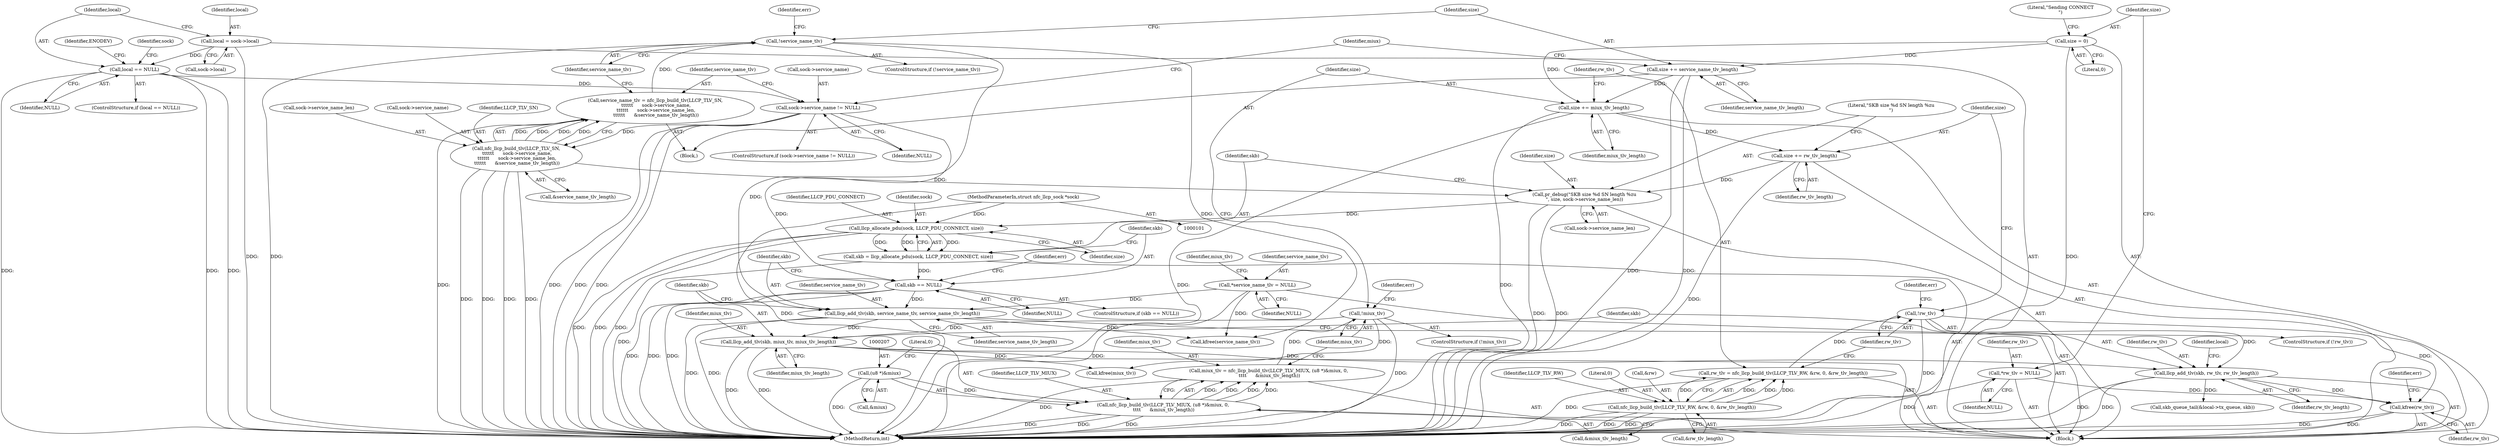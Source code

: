 digraph "0_linux_58bdd544e2933a21a51eecf17c3f5f94038261b5_0@API" {
"1000299" [label="(Call,kfree(rw_tlv))"];
"1000235" [label="(Call,!rw_tlv)"];
"1000225" [label="(Call,rw_tlv = nfc_llcp_build_tlv(LLCP_TLV_RW, &rw, 0, &rw_tlv_length))"];
"1000227" [label="(Call,nfc_llcp_build_tlv(LLCP_TLV_RW, &rw, 0, &rw_tlv_length))"];
"1000117" [label="(Call,*rw_tlv = NULL)"];
"1000276" [label="(Call,llcp_add_tlv(skb, rw_tlv, rw_tlv_length))"];
"1000272" [label="(Call,llcp_add_tlv(skb, miux_tlv, miux_tlv_length))"];
"1000268" [label="(Call,llcp_add_tlv(skb, service_name_tlv, service_name_tlv_length))"];
"1000259" [label="(Call,skb == NULL)"];
"1000252" [label="(Call,skb = llcp_allocate_pdu(sock, LLCP_PDU_CONNECT, size))"];
"1000254" [label="(Call,llcp_allocate_pdu(sock, LLCP_PDU_CONNECT, size))"];
"1000102" [label="(MethodParameterIn,struct nfc_llcp_sock *sock)"];
"1000246" [label="(Call,pr_debug(\"SKB size %d SN length %zu\n\", size, sock->service_name_len))"];
"1000243" [label="(Call,size += rw_tlv_length)"];
"1000222" [label="(Call,size += miux_tlv_length)"];
"1000124" [label="(Call,size = 0)"];
"1000170" [label="(Call,size += service_name_tlv_length)"];
"1000151" [label="(Call,nfc_llcp_build_tlv(LLCP_TLV_SN,\n \t\t\t\t\t\t      sock->service_name,\n \t\t\t\t\t\t      sock->service_name_len,\n \t\t\t\t\t\t      &service_name_tlv_length))"];
"1000143" [label="(Call,sock->service_name != NULL)"];
"1000136" [label="(Call,local == NULL)"];
"1000130" [label="(Call,local = sock->local)"];
"1000107" [label="(Call,*service_name_tlv = NULL)"];
"1000162" [label="(Call,!service_name_tlv)"];
"1000149" [label="(Call,service_name_tlv = nfc_llcp_build_tlv(LLCP_TLV_SN,\n \t\t\t\t\t\t      sock->service_name,\n \t\t\t\t\t\t      sock->service_name_len,\n \t\t\t\t\t\t      &service_name_tlv_length))"];
"1000214" [label="(Call,!miux_tlv)"];
"1000202" [label="(Call,miux_tlv = nfc_llcp_build_tlv(LLCP_TLV_MIUX, (u8 *)&miux, 0,\n \t\t\t\t      &miux_tlv_length))"];
"1000204" [label="(Call,nfc_llcp_build_tlv(LLCP_TLV_MIUX, (u8 *)&miux, 0,\n \t\t\t\t      &miux_tlv_length))"];
"1000206" [label="(Call,(u8 *)&miux)"];
"1000135" [label="(ControlStructure,if (local == NULL))"];
"1000274" [label="(Identifier,miux_tlv)"];
"1000150" [label="(Identifier,service_name_tlv)"];
"1000249" [label="(Call,sock->service_name_len)"];
"1000272" [label="(Call,llcp_add_tlv(skb, miux_tlv, miux_tlv_length))"];
"1000245" [label="(Identifier,rw_tlv_length)"];
"1000156" [label="(Call,sock->service_name_len)"];
"1000163" [label="(Identifier,service_name_tlv)"];
"1000161" [label="(ControlStructure,if (!service_name_tlv))"];
"1000257" [label="(Identifier,size)"];
"1000303" [label="(MethodReturn,int)"];
"1000213" [label="(ControlStructure,if (!miux_tlv))"];
"1000280" [label="(Call,skb_queue_tail(&local->tx_queue, skb))"];
"1000232" [label="(Call,&rw_tlv_length)"];
"1000297" [label="(Call,kfree(miux_tlv))"];
"1000107" [label="(Call,*service_name_tlv = NULL)"];
"1000125" [label="(Identifier,size)"];
"1000229" [label="(Call,&rw)"];
"1000143" [label="(Call,sock->service_name != NULL)"];
"1000275" [label="(Identifier,miux_tlv_length)"];
"1000254" [label="(Call,llcp_allocate_pdu(sock, LLCP_PDU_CONNECT, size))"];
"1000239" [label="(Identifier,err)"];
"1000270" [label="(Identifier,service_name_tlv)"];
"1000278" [label="(Identifier,rw_tlv)"];
"1000172" [label="(Identifier,service_name_tlv_length)"];
"1000222" [label="(Call,size += miux_tlv_length)"];
"1000147" [label="(Identifier,NULL)"];
"1000228" [label="(Identifier,LLCP_TLV_RW)"];
"1000118" [label="(Identifier,rw_tlv)"];
"1000166" [label="(Identifier,err)"];
"1000300" [label="(Identifier,rw_tlv)"];
"1000261" [label="(Identifier,NULL)"];
"1000243" [label="(Call,size += rw_tlv_length)"];
"1000142" [label="(ControlStructure,if (sock->service_name != NULL))"];
"1000132" [label="(Call,sock->local)"];
"1000277" [label="(Identifier,skb)"];
"1000148" [label="(Block,)"];
"1000203" [label="(Identifier,miux_tlv)"];
"1000211" [label="(Call,&miux_tlv_length)"];
"1000170" [label="(Call,size += service_name_tlv_length)"];
"1000236" [label="(Identifier,rw_tlv)"];
"1000283" [label="(Identifier,local)"];
"1000299" [label="(Call,kfree(rw_tlv))"];
"1000205" [label="(Identifier,LLCP_TLV_MIUX)"];
"1000131" [label="(Identifier,local)"];
"1000174" [label="(Identifier,miux)"];
"1000149" [label="(Call,service_name_tlv = nfc_llcp_build_tlv(LLCP_TLV_SN,\n \t\t\t\t\t\t      sock->service_name,\n \t\t\t\t\t\t      sock->service_name_len,\n \t\t\t\t\t\t      &service_name_tlv_length))"];
"1000260" [label="(Identifier,skb)"];
"1000141" [label="(Identifier,ENODEV)"];
"1000151" [label="(Call,nfc_llcp_build_tlv(LLCP_TLV_SN,\n \t\t\t\t\t\t      sock->service_name,\n \t\t\t\t\t\t      sock->service_name_len,\n \t\t\t\t\t\t      &service_name_tlv_length))"];
"1000126" [label="(Literal,0)"];
"1000259" [label="(Call,skb == NULL)"];
"1000244" [label="(Identifier,size)"];
"1000235" [label="(Call,!rw_tlv)"];
"1000231" [label="(Literal,0)"];
"1000117" [label="(Call,*rw_tlv = NULL)"];
"1000268" [label="(Call,llcp_add_tlv(skb, service_name_tlv, service_name_tlv_length))"];
"1000119" [label="(Identifier,NULL)"];
"1000224" [label="(Identifier,miux_tlv_length)"];
"1000138" [label="(Identifier,NULL)"];
"1000103" [label="(Block,)"];
"1000129" [label="(Literal,\"Sending CONNECT\n\")"];
"1000295" [label="(Call,kfree(service_name_tlv))"];
"1000302" [label="(Identifier,err)"];
"1000225" [label="(Call,rw_tlv = nfc_llcp_build_tlv(LLCP_TLV_RW, &rw, 0, &rw_tlv_length))"];
"1000215" [label="(Identifier,miux_tlv)"];
"1000279" [label="(Identifier,rw_tlv_length)"];
"1000130" [label="(Call,local = sock->local)"];
"1000247" [label="(Literal,\"SKB size %d SN length %zu\n\")"];
"1000256" [label="(Identifier,LLCP_PDU_CONNECT)"];
"1000136" [label="(Call,local == NULL)"];
"1000109" [label="(Identifier,NULL)"];
"1000264" [label="(Identifier,err)"];
"1000159" [label="(Call,&service_name_tlv_length)"];
"1000206" [label="(Call,(u8 *)&miux)"];
"1000153" [label="(Call,sock->service_name)"];
"1000218" [label="(Identifier,err)"];
"1000223" [label="(Identifier,size)"];
"1000253" [label="(Identifier,skb)"];
"1000144" [label="(Call,sock->service_name)"];
"1000137" [label="(Identifier,local)"];
"1000234" [label="(ControlStructure,if (!rw_tlv))"];
"1000124" [label="(Call,size = 0)"];
"1000202" [label="(Call,miux_tlv = nfc_llcp_build_tlv(LLCP_TLV_MIUX, (u8 *)&miux, 0,\n \t\t\t\t      &miux_tlv_length))"];
"1000248" [label="(Identifier,size)"];
"1000246" [label="(Call,pr_debug(\"SKB size %d SN length %zu\n\", size, sock->service_name_len))"];
"1000269" [label="(Identifier,skb)"];
"1000273" [label="(Identifier,skb)"];
"1000162" [label="(Call,!service_name_tlv)"];
"1000271" [label="(Identifier,service_name_tlv_length)"];
"1000108" [label="(Identifier,service_name_tlv)"];
"1000204" [label="(Call,nfc_llcp_build_tlv(LLCP_TLV_MIUX, (u8 *)&miux, 0,\n \t\t\t\t      &miux_tlv_length))"];
"1000214" [label="(Call,!miux_tlv)"];
"1000210" [label="(Literal,0)"];
"1000258" [label="(ControlStructure,if (skb == NULL))"];
"1000102" [label="(MethodParameterIn,struct nfc_llcp_sock *sock)"];
"1000113" [label="(Identifier,miux_tlv)"];
"1000208" [label="(Call,&miux)"];
"1000227" [label="(Call,nfc_llcp_build_tlv(LLCP_TLV_RW, &rw, 0, &rw_tlv_length))"];
"1000145" [label="(Identifier,sock)"];
"1000152" [label="(Identifier,LLCP_TLV_SN)"];
"1000252" [label="(Call,skb = llcp_allocate_pdu(sock, LLCP_PDU_CONNECT, size))"];
"1000276" [label="(Call,llcp_add_tlv(skb, rw_tlv, rw_tlv_length))"];
"1000226" [label="(Identifier,rw_tlv)"];
"1000171" [label="(Identifier,size)"];
"1000255" [label="(Identifier,sock)"];
"1000299" -> "1000103"  [label="AST: "];
"1000299" -> "1000300"  [label="CFG: "];
"1000300" -> "1000299"  [label="AST: "];
"1000302" -> "1000299"  [label="CFG: "];
"1000299" -> "1000303"  [label="DDG: "];
"1000299" -> "1000303"  [label="DDG: "];
"1000235" -> "1000299"  [label="DDG: "];
"1000117" -> "1000299"  [label="DDG: "];
"1000276" -> "1000299"  [label="DDG: "];
"1000235" -> "1000234"  [label="AST: "];
"1000235" -> "1000236"  [label="CFG: "];
"1000236" -> "1000235"  [label="AST: "];
"1000239" -> "1000235"  [label="CFG: "];
"1000244" -> "1000235"  [label="CFG: "];
"1000235" -> "1000303"  [label="DDG: "];
"1000225" -> "1000235"  [label="DDG: "];
"1000235" -> "1000276"  [label="DDG: "];
"1000225" -> "1000103"  [label="AST: "];
"1000225" -> "1000227"  [label="CFG: "];
"1000226" -> "1000225"  [label="AST: "];
"1000227" -> "1000225"  [label="AST: "];
"1000236" -> "1000225"  [label="CFG: "];
"1000225" -> "1000303"  [label="DDG: "];
"1000227" -> "1000225"  [label="DDG: "];
"1000227" -> "1000225"  [label="DDG: "];
"1000227" -> "1000225"  [label="DDG: "];
"1000227" -> "1000225"  [label="DDG: "];
"1000227" -> "1000232"  [label="CFG: "];
"1000228" -> "1000227"  [label="AST: "];
"1000229" -> "1000227"  [label="AST: "];
"1000231" -> "1000227"  [label="AST: "];
"1000232" -> "1000227"  [label="AST: "];
"1000227" -> "1000303"  [label="DDG: "];
"1000227" -> "1000303"  [label="DDG: "];
"1000227" -> "1000303"  [label="DDG: "];
"1000117" -> "1000103"  [label="AST: "];
"1000117" -> "1000119"  [label="CFG: "];
"1000118" -> "1000117"  [label="AST: "];
"1000119" -> "1000117"  [label="AST: "];
"1000125" -> "1000117"  [label="CFG: "];
"1000117" -> "1000303"  [label="DDG: "];
"1000276" -> "1000103"  [label="AST: "];
"1000276" -> "1000279"  [label="CFG: "];
"1000277" -> "1000276"  [label="AST: "];
"1000278" -> "1000276"  [label="AST: "];
"1000279" -> "1000276"  [label="AST: "];
"1000283" -> "1000276"  [label="CFG: "];
"1000276" -> "1000303"  [label="DDG: "];
"1000276" -> "1000303"  [label="DDG: "];
"1000272" -> "1000276"  [label="DDG: "];
"1000276" -> "1000280"  [label="DDG: "];
"1000272" -> "1000103"  [label="AST: "];
"1000272" -> "1000275"  [label="CFG: "];
"1000273" -> "1000272"  [label="AST: "];
"1000274" -> "1000272"  [label="AST: "];
"1000275" -> "1000272"  [label="AST: "];
"1000277" -> "1000272"  [label="CFG: "];
"1000272" -> "1000303"  [label="DDG: "];
"1000272" -> "1000303"  [label="DDG: "];
"1000268" -> "1000272"  [label="DDG: "];
"1000214" -> "1000272"  [label="DDG: "];
"1000272" -> "1000297"  [label="DDG: "];
"1000268" -> "1000103"  [label="AST: "];
"1000268" -> "1000271"  [label="CFG: "];
"1000269" -> "1000268"  [label="AST: "];
"1000270" -> "1000268"  [label="AST: "];
"1000271" -> "1000268"  [label="AST: "];
"1000273" -> "1000268"  [label="CFG: "];
"1000268" -> "1000303"  [label="DDG: "];
"1000268" -> "1000303"  [label="DDG: "];
"1000259" -> "1000268"  [label="DDG: "];
"1000107" -> "1000268"  [label="DDG: "];
"1000162" -> "1000268"  [label="DDG: "];
"1000268" -> "1000295"  [label="DDG: "];
"1000259" -> "1000258"  [label="AST: "];
"1000259" -> "1000261"  [label="CFG: "];
"1000260" -> "1000259"  [label="AST: "];
"1000261" -> "1000259"  [label="AST: "];
"1000264" -> "1000259"  [label="CFG: "];
"1000269" -> "1000259"  [label="CFG: "];
"1000259" -> "1000303"  [label="DDG: "];
"1000259" -> "1000303"  [label="DDG: "];
"1000259" -> "1000303"  [label="DDG: "];
"1000252" -> "1000259"  [label="DDG: "];
"1000143" -> "1000259"  [label="DDG: "];
"1000252" -> "1000103"  [label="AST: "];
"1000252" -> "1000254"  [label="CFG: "];
"1000253" -> "1000252"  [label="AST: "];
"1000254" -> "1000252"  [label="AST: "];
"1000260" -> "1000252"  [label="CFG: "];
"1000252" -> "1000303"  [label="DDG: "];
"1000254" -> "1000252"  [label="DDG: "];
"1000254" -> "1000252"  [label="DDG: "];
"1000254" -> "1000252"  [label="DDG: "];
"1000254" -> "1000257"  [label="CFG: "];
"1000255" -> "1000254"  [label="AST: "];
"1000256" -> "1000254"  [label="AST: "];
"1000257" -> "1000254"  [label="AST: "];
"1000254" -> "1000303"  [label="DDG: "];
"1000254" -> "1000303"  [label="DDG: "];
"1000254" -> "1000303"  [label="DDG: "];
"1000102" -> "1000254"  [label="DDG: "];
"1000246" -> "1000254"  [label="DDG: "];
"1000102" -> "1000101"  [label="AST: "];
"1000102" -> "1000303"  [label="DDG: "];
"1000246" -> "1000103"  [label="AST: "];
"1000246" -> "1000249"  [label="CFG: "];
"1000247" -> "1000246"  [label="AST: "];
"1000248" -> "1000246"  [label="AST: "];
"1000249" -> "1000246"  [label="AST: "];
"1000253" -> "1000246"  [label="CFG: "];
"1000246" -> "1000303"  [label="DDG: "];
"1000246" -> "1000303"  [label="DDG: "];
"1000243" -> "1000246"  [label="DDG: "];
"1000151" -> "1000246"  [label="DDG: "];
"1000243" -> "1000103"  [label="AST: "];
"1000243" -> "1000245"  [label="CFG: "];
"1000244" -> "1000243"  [label="AST: "];
"1000245" -> "1000243"  [label="AST: "];
"1000247" -> "1000243"  [label="CFG: "];
"1000243" -> "1000303"  [label="DDG: "];
"1000222" -> "1000243"  [label="DDG: "];
"1000222" -> "1000103"  [label="AST: "];
"1000222" -> "1000224"  [label="CFG: "];
"1000223" -> "1000222"  [label="AST: "];
"1000224" -> "1000222"  [label="AST: "];
"1000226" -> "1000222"  [label="CFG: "];
"1000222" -> "1000303"  [label="DDG: "];
"1000222" -> "1000303"  [label="DDG: "];
"1000124" -> "1000222"  [label="DDG: "];
"1000170" -> "1000222"  [label="DDG: "];
"1000124" -> "1000103"  [label="AST: "];
"1000124" -> "1000126"  [label="CFG: "];
"1000125" -> "1000124"  [label="AST: "];
"1000126" -> "1000124"  [label="AST: "];
"1000129" -> "1000124"  [label="CFG: "];
"1000124" -> "1000303"  [label="DDG: "];
"1000124" -> "1000170"  [label="DDG: "];
"1000170" -> "1000148"  [label="AST: "];
"1000170" -> "1000172"  [label="CFG: "];
"1000171" -> "1000170"  [label="AST: "];
"1000172" -> "1000170"  [label="AST: "];
"1000174" -> "1000170"  [label="CFG: "];
"1000170" -> "1000303"  [label="DDG: "];
"1000170" -> "1000303"  [label="DDG: "];
"1000151" -> "1000149"  [label="AST: "];
"1000151" -> "1000159"  [label="CFG: "];
"1000152" -> "1000151"  [label="AST: "];
"1000153" -> "1000151"  [label="AST: "];
"1000156" -> "1000151"  [label="AST: "];
"1000159" -> "1000151"  [label="AST: "];
"1000149" -> "1000151"  [label="CFG: "];
"1000151" -> "1000303"  [label="DDG: "];
"1000151" -> "1000303"  [label="DDG: "];
"1000151" -> "1000303"  [label="DDG: "];
"1000151" -> "1000303"  [label="DDG: "];
"1000151" -> "1000149"  [label="DDG: "];
"1000151" -> "1000149"  [label="DDG: "];
"1000151" -> "1000149"  [label="DDG: "];
"1000151" -> "1000149"  [label="DDG: "];
"1000143" -> "1000151"  [label="DDG: "];
"1000143" -> "1000142"  [label="AST: "];
"1000143" -> "1000147"  [label="CFG: "];
"1000144" -> "1000143"  [label="AST: "];
"1000147" -> "1000143"  [label="AST: "];
"1000150" -> "1000143"  [label="CFG: "];
"1000174" -> "1000143"  [label="CFG: "];
"1000143" -> "1000303"  [label="DDG: "];
"1000143" -> "1000303"  [label="DDG: "];
"1000143" -> "1000303"  [label="DDG: "];
"1000136" -> "1000143"  [label="DDG: "];
"1000136" -> "1000135"  [label="AST: "];
"1000136" -> "1000138"  [label="CFG: "];
"1000137" -> "1000136"  [label="AST: "];
"1000138" -> "1000136"  [label="AST: "];
"1000141" -> "1000136"  [label="CFG: "];
"1000145" -> "1000136"  [label="CFG: "];
"1000136" -> "1000303"  [label="DDG: "];
"1000136" -> "1000303"  [label="DDG: "];
"1000136" -> "1000303"  [label="DDG: "];
"1000130" -> "1000136"  [label="DDG: "];
"1000130" -> "1000103"  [label="AST: "];
"1000130" -> "1000132"  [label="CFG: "];
"1000131" -> "1000130"  [label="AST: "];
"1000132" -> "1000130"  [label="AST: "];
"1000137" -> "1000130"  [label="CFG: "];
"1000130" -> "1000303"  [label="DDG: "];
"1000107" -> "1000103"  [label="AST: "];
"1000107" -> "1000109"  [label="CFG: "];
"1000108" -> "1000107"  [label="AST: "];
"1000109" -> "1000107"  [label="AST: "];
"1000113" -> "1000107"  [label="CFG: "];
"1000107" -> "1000303"  [label="DDG: "];
"1000107" -> "1000295"  [label="DDG: "];
"1000162" -> "1000161"  [label="AST: "];
"1000162" -> "1000163"  [label="CFG: "];
"1000163" -> "1000162"  [label="AST: "];
"1000166" -> "1000162"  [label="CFG: "];
"1000171" -> "1000162"  [label="CFG: "];
"1000162" -> "1000303"  [label="DDG: "];
"1000149" -> "1000162"  [label="DDG: "];
"1000162" -> "1000295"  [label="DDG: "];
"1000149" -> "1000148"  [label="AST: "];
"1000150" -> "1000149"  [label="AST: "];
"1000163" -> "1000149"  [label="CFG: "];
"1000149" -> "1000303"  [label="DDG: "];
"1000214" -> "1000213"  [label="AST: "];
"1000214" -> "1000215"  [label="CFG: "];
"1000215" -> "1000214"  [label="AST: "];
"1000218" -> "1000214"  [label="CFG: "];
"1000223" -> "1000214"  [label="CFG: "];
"1000214" -> "1000303"  [label="DDG: "];
"1000202" -> "1000214"  [label="DDG: "];
"1000214" -> "1000297"  [label="DDG: "];
"1000202" -> "1000103"  [label="AST: "];
"1000202" -> "1000204"  [label="CFG: "];
"1000203" -> "1000202"  [label="AST: "];
"1000204" -> "1000202"  [label="AST: "];
"1000215" -> "1000202"  [label="CFG: "];
"1000202" -> "1000303"  [label="DDG: "];
"1000204" -> "1000202"  [label="DDG: "];
"1000204" -> "1000202"  [label="DDG: "];
"1000204" -> "1000202"  [label="DDG: "];
"1000204" -> "1000202"  [label="DDG: "];
"1000204" -> "1000211"  [label="CFG: "];
"1000205" -> "1000204"  [label="AST: "];
"1000206" -> "1000204"  [label="AST: "];
"1000210" -> "1000204"  [label="AST: "];
"1000211" -> "1000204"  [label="AST: "];
"1000204" -> "1000303"  [label="DDG: "];
"1000204" -> "1000303"  [label="DDG: "];
"1000204" -> "1000303"  [label="DDG: "];
"1000206" -> "1000204"  [label="DDG: "];
"1000206" -> "1000208"  [label="CFG: "];
"1000207" -> "1000206"  [label="AST: "];
"1000208" -> "1000206"  [label="AST: "];
"1000210" -> "1000206"  [label="CFG: "];
"1000206" -> "1000303"  [label="DDG: "];
}
